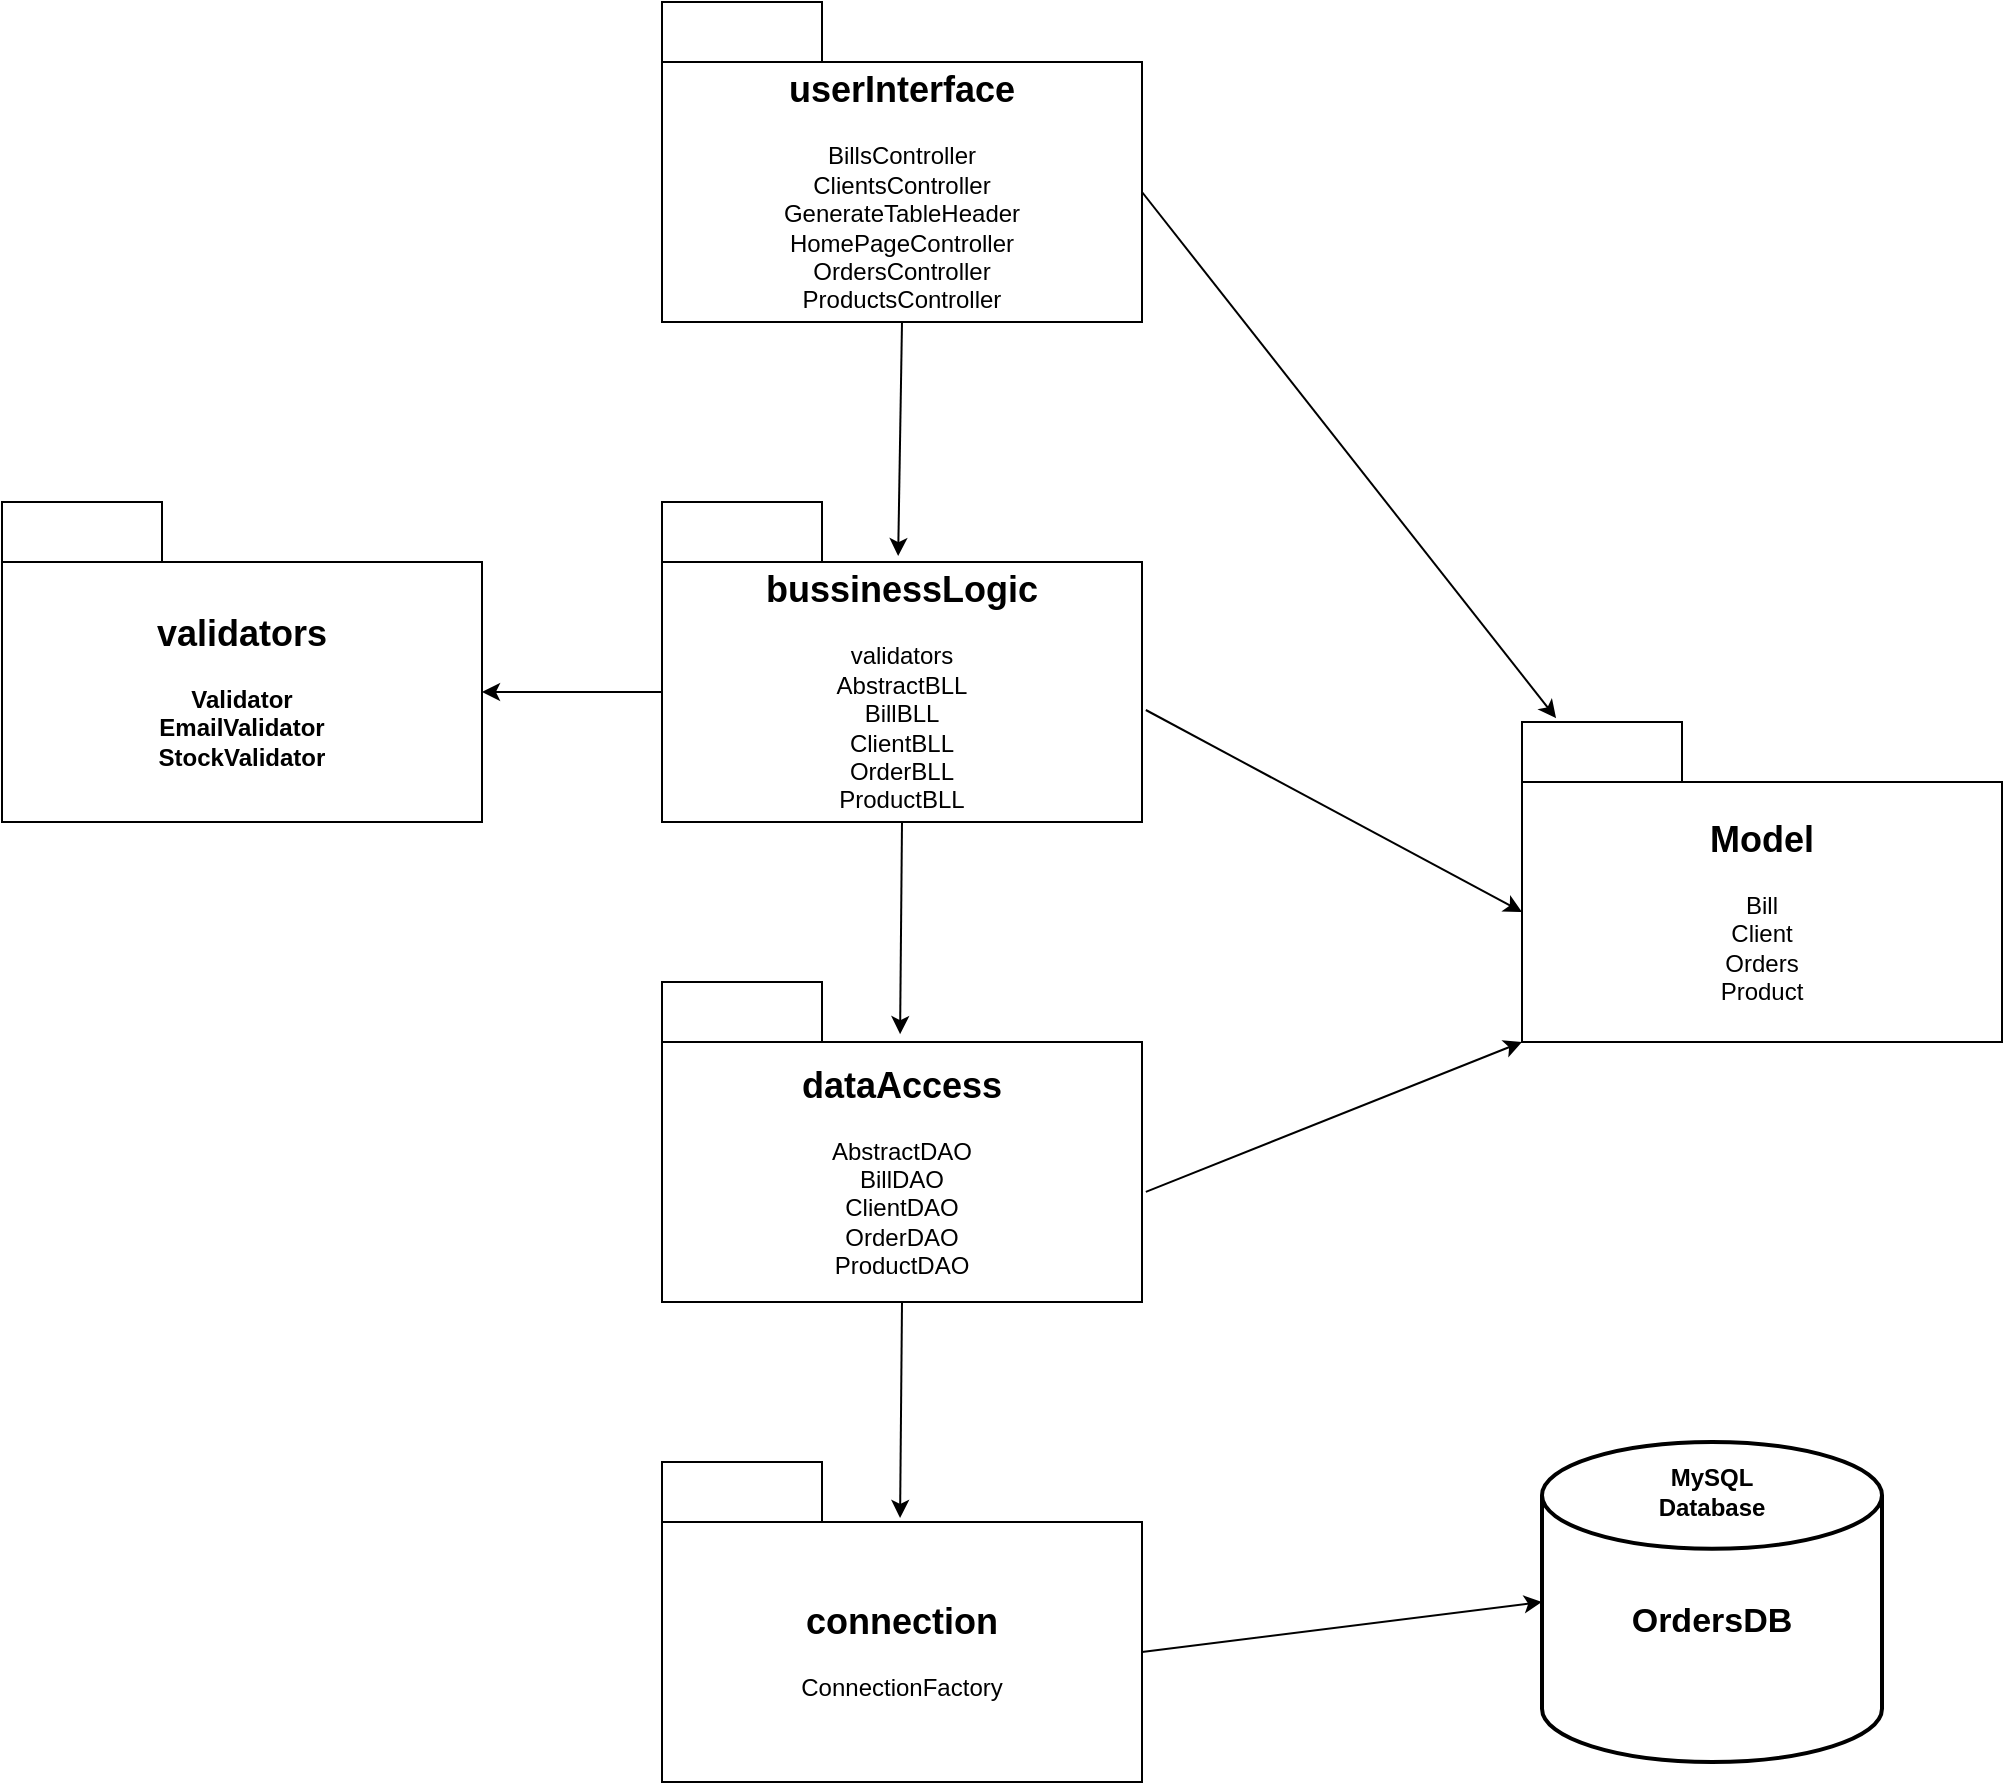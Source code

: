 <mxfile version="26.2.13">
  <diagram name="Page-1" id="OZ5GAC9Gj8W-tU-rbzx3">
    <mxGraphModel dx="2890" dy="1119" grid="1" gridSize="10" guides="1" tooltips="1" connect="1" arrows="1" fold="1" page="1" pageScale="1" pageWidth="850" pageHeight="1100" math="0" shadow="0">
      <root>
        <mxCell id="0" />
        <mxCell id="1" parent="0" />
        <mxCell id="ykug7aBot2bEFEjnG38t-1" value="&lt;span style=&quot;font-size: 18px;&quot;&gt;userInterface&lt;/span&gt;&lt;br&gt;&lt;div&gt;&lt;br&gt;&lt;/div&gt;&lt;div&gt;&lt;span style=&quot;font-weight: 400;&quot;&gt;BillsController&lt;/span&gt;&lt;/div&gt;&lt;div&gt;&lt;span style=&quot;font-weight: 400;&quot;&gt;ClientsController&lt;/span&gt;&lt;/div&gt;&lt;div&gt;&lt;span style=&quot;font-weight: 400;&quot;&gt;GenerateTableHeader&lt;/span&gt;&lt;/div&gt;&lt;div&gt;&lt;span style=&quot;font-weight: 400;&quot;&gt;HomePageController&lt;/span&gt;&lt;/div&gt;&lt;div&gt;&lt;span style=&quot;font-weight: 400;&quot;&gt;OrdersController&lt;/span&gt;&lt;/div&gt;&lt;div&gt;&lt;span style=&quot;font-weight: 400;&quot;&gt;ProductsController&lt;/span&gt;&lt;/div&gt;" style="shape=folder;fontStyle=1;tabWidth=80;tabHeight=30;tabPosition=left;html=1;boundedLbl=1;whiteSpace=wrap;" vertex="1" parent="1">
          <mxGeometry x="120" y="80" width="240" height="160" as="geometry" />
        </mxCell>
        <mxCell id="ykug7aBot2bEFEjnG38t-2" value="&lt;font style=&quot;font-size: 18px;&quot;&gt;bussinessLogic&lt;/font&gt;&lt;div&gt;&lt;br&gt;&lt;/div&gt;&lt;div&gt;&lt;span style=&quot;font-weight: normal;&quot;&gt;validators&lt;/span&gt;&lt;/div&gt;&lt;div&gt;&lt;span style=&quot;font-weight: normal;&quot;&gt;AbstractBLL&lt;/span&gt;&lt;/div&gt;&lt;div&gt;&lt;span style=&quot;font-weight: normal;&quot;&gt;BillBLL&lt;/span&gt;&lt;/div&gt;&lt;div&gt;&lt;span style=&quot;font-weight: normal;&quot;&gt;ClientBLL&lt;/span&gt;&lt;/div&gt;&lt;div&gt;&lt;span style=&quot;font-weight: 400;&quot;&gt;OrderBLL&lt;/span&gt;&lt;/div&gt;&lt;div&gt;&lt;span style=&quot;font-weight: 400;&quot;&gt;ProductBLL&lt;/span&gt;&lt;/div&gt;" style="shape=folder;fontStyle=1;tabWidth=80;tabHeight=30;tabPosition=left;html=1;boundedLbl=1;whiteSpace=wrap;" vertex="1" parent="1">
          <mxGeometry x="120" y="330" width="240" height="160" as="geometry" />
        </mxCell>
        <mxCell id="ykug7aBot2bEFEjnG38t-3" value="&lt;font style=&quot;font-size: 18px;&quot;&gt;dataAccess&lt;/font&gt;&lt;div&gt;&lt;br&gt;&lt;/div&gt;&lt;div&gt;&lt;span style=&quot;font-weight: normal; background-color: transparent; color: light-dark(rgb(0, 0, 0), rgb(255, 255, 255));&quot;&gt;AbstractDAO&lt;/span&gt;&lt;/div&gt;&lt;div&gt;&lt;span style=&quot;font-weight: normal; background-color: transparent; color: light-dark(rgb(0, 0, 0), rgb(255, 255, 255));&quot;&gt;BillDAO&lt;/span&gt;&lt;/div&gt;&lt;div&gt;&lt;span style=&quot;font-weight: normal; background-color: transparent; color: light-dark(rgb(0, 0, 0), rgb(255, 255, 255));&quot;&gt;ClientDAO&lt;/span&gt;&lt;/div&gt;&lt;div&gt;&lt;span style=&quot;font-weight: 400;&quot;&gt;OrderDAO&lt;/span&gt;&lt;/div&gt;&lt;div&gt;&lt;span style=&quot;font-weight: 400;&quot;&gt;ProductDAO&lt;/span&gt;&lt;/div&gt;" style="shape=folder;fontStyle=1;tabWidth=80;tabHeight=30;tabPosition=left;html=1;boundedLbl=1;whiteSpace=wrap;" vertex="1" parent="1">
          <mxGeometry x="120" y="570" width="240" height="160" as="geometry" />
        </mxCell>
        <mxCell id="ykug7aBot2bEFEjnG38t-4" value="&lt;font style=&quot;font-size: 18px;&quot;&gt;connection&lt;/font&gt;&lt;div&gt;&lt;br&gt;&lt;/div&gt;&lt;div&gt;&lt;span style=&quot;font-weight: 400;&quot;&gt;ConnectionFactory&lt;/span&gt;&lt;/div&gt;" style="shape=folder;fontStyle=1;tabWidth=80;tabHeight=30;tabPosition=left;html=1;boundedLbl=1;whiteSpace=wrap;" vertex="1" parent="1">
          <mxGeometry x="120" y="810" width="240" height="160" as="geometry" />
        </mxCell>
        <mxCell id="ykug7aBot2bEFEjnG38t-5" value="&lt;font style=&quot;font-size: 18px;&quot;&gt;Model&lt;/font&gt;&lt;div&gt;&lt;br&gt;&lt;/div&gt;&lt;div&gt;&lt;span style=&quot;font-weight: normal;&quot;&gt;Bill&lt;/span&gt;&lt;/div&gt;&lt;div&gt;&lt;span style=&quot;font-weight: normal;&quot;&gt;Client&lt;/span&gt;&lt;/div&gt;&lt;div&gt;&lt;span style=&quot;font-weight: normal;&quot;&gt;Orders&lt;/span&gt;&lt;/div&gt;&lt;div&gt;&lt;span style=&quot;font-weight: normal;&quot;&gt;Product&lt;/span&gt;&lt;/div&gt;" style="shape=folder;fontStyle=1;tabWidth=80;tabHeight=30;tabPosition=left;html=1;boundedLbl=1;whiteSpace=wrap;" vertex="1" parent="1">
          <mxGeometry x="550" y="440" width="240" height="160" as="geometry" />
        </mxCell>
        <mxCell id="ykug7aBot2bEFEjnG38t-6" value="" style="strokeWidth=2;html=1;shape=mxgraph.flowchart.database;whiteSpace=wrap;" vertex="1" parent="1">
          <mxGeometry x="560" y="800" width="170" height="160" as="geometry" />
        </mxCell>
        <mxCell id="ykug7aBot2bEFEjnG38t-7" value="&lt;b&gt;MySQL&lt;/b&gt;&lt;div&gt;&lt;b&gt;Database&lt;/b&gt;&lt;/div&gt;" style="text;html=1;align=center;verticalAlign=middle;whiteSpace=wrap;rounded=0;" vertex="1" parent="1">
          <mxGeometry x="615" y="810" width="60" height="30" as="geometry" />
        </mxCell>
        <mxCell id="ykug7aBot2bEFEjnG38t-8" value="&lt;b&gt;&lt;font style=&quot;font-size: 17px;&quot;&gt;OrdersDB&lt;/font&gt;&lt;/b&gt;" style="text;html=1;align=center;verticalAlign=middle;whiteSpace=wrap;rounded=0;" vertex="1" parent="1">
          <mxGeometry x="615" y="875" width="60" height="30" as="geometry" />
        </mxCell>
        <mxCell id="ykug7aBot2bEFEjnG38t-9" value="" style="endArrow=classic;html=1;rounded=0;exitX=0.5;exitY=1;exitDx=0;exitDy=0;exitPerimeter=0;entryX=0.492;entryY=0.169;entryDx=0;entryDy=0;entryPerimeter=0;" edge="1" parent="1" source="ykug7aBot2bEFEjnG38t-1" target="ykug7aBot2bEFEjnG38t-2">
          <mxGeometry width="50" height="50" relative="1" as="geometry">
            <mxPoint x="400" y="420" as="sourcePoint" />
            <mxPoint x="240" y="350" as="targetPoint" />
          </mxGeometry>
        </mxCell>
        <mxCell id="ykug7aBot2bEFEjnG38t-10" value="" style="endArrow=classic;html=1;rounded=0;exitX=0.5;exitY=1;exitDx=0;exitDy=0;exitPerimeter=0;entryX=0.496;entryY=0.163;entryDx=0;entryDy=0;entryPerimeter=0;" edge="1" parent="1" source="ykug7aBot2bEFEjnG38t-2" target="ykug7aBot2bEFEjnG38t-3">
          <mxGeometry width="50" height="50" relative="1" as="geometry">
            <mxPoint x="400" y="420" as="sourcePoint" />
            <mxPoint x="450" y="370" as="targetPoint" />
          </mxGeometry>
        </mxCell>
        <mxCell id="ykug7aBot2bEFEjnG38t-11" value="" style="endArrow=classic;html=1;rounded=0;exitX=0.5;exitY=1;exitDx=0;exitDy=0;exitPerimeter=0;entryX=0.496;entryY=0.175;entryDx=0;entryDy=0;entryPerimeter=0;" edge="1" parent="1" source="ykug7aBot2bEFEjnG38t-3" target="ykug7aBot2bEFEjnG38t-4">
          <mxGeometry width="50" height="50" relative="1" as="geometry">
            <mxPoint x="400" y="620" as="sourcePoint" />
            <mxPoint x="450" y="570" as="targetPoint" />
          </mxGeometry>
        </mxCell>
        <mxCell id="ykug7aBot2bEFEjnG38t-12" value="" style="endArrow=classic;html=1;rounded=0;exitX=0;exitY=0;exitDx=240;exitDy=95;exitPerimeter=0;entryX=0;entryY=0.5;entryDx=0;entryDy=0;entryPerimeter=0;" edge="1" parent="1" source="ykug7aBot2bEFEjnG38t-4" target="ykug7aBot2bEFEjnG38t-6">
          <mxGeometry width="50" height="50" relative="1" as="geometry">
            <mxPoint x="400" y="620" as="sourcePoint" />
            <mxPoint x="450" y="570" as="targetPoint" />
          </mxGeometry>
        </mxCell>
        <mxCell id="ykug7aBot2bEFEjnG38t-13" value="" style="endArrow=classic;html=1;rounded=0;exitX=0;exitY=0;exitDx=240;exitDy=95;exitPerimeter=0;entryX=0.071;entryY=-0.012;entryDx=0;entryDy=0;entryPerimeter=0;" edge="1" parent="1" source="ykug7aBot2bEFEjnG38t-1" target="ykug7aBot2bEFEjnG38t-5">
          <mxGeometry width="50" height="50" relative="1" as="geometry">
            <mxPoint x="400" y="420" as="sourcePoint" />
            <mxPoint x="450" y="370" as="targetPoint" />
          </mxGeometry>
        </mxCell>
        <mxCell id="ykug7aBot2bEFEjnG38t-14" value="" style="endArrow=classic;html=1;rounded=0;exitX=1.008;exitY=0.65;exitDx=0;exitDy=0;exitPerimeter=0;entryX=0;entryY=0;entryDx=0;entryDy=95;entryPerimeter=0;" edge="1" parent="1" source="ykug7aBot2bEFEjnG38t-2" target="ykug7aBot2bEFEjnG38t-5">
          <mxGeometry width="50" height="50" relative="1" as="geometry">
            <mxPoint x="400" y="420" as="sourcePoint" />
            <mxPoint x="450" y="370" as="targetPoint" />
          </mxGeometry>
        </mxCell>
        <mxCell id="ykug7aBot2bEFEjnG38t-15" value="" style="endArrow=classic;html=1;rounded=0;exitX=1.008;exitY=0.656;exitDx=0;exitDy=0;exitPerimeter=0;entryX=0;entryY=0;entryDx=0;entryDy=160;entryPerimeter=0;" edge="1" parent="1" source="ykug7aBot2bEFEjnG38t-3" target="ykug7aBot2bEFEjnG38t-5">
          <mxGeometry width="50" height="50" relative="1" as="geometry">
            <mxPoint x="400" y="420" as="sourcePoint" />
            <mxPoint x="450" y="370" as="targetPoint" />
          </mxGeometry>
        </mxCell>
        <mxCell id="ykug7aBot2bEFEjnG38t-16" value="&lt;font style=&quot;font-size: 18px;&quot;&gt;validators&lt;/font&gt;&lt;div&gt;&lt;br&gt;&lt;/div&gt;&lt;div&gt;Validator&lt;/div&gt;&lt;div&gt;EmailValidator&lt;/div&gt;&lt;div&gt;StockValidator&lt;/div&gt;" style="shape=folder;fontStyle=1;tabWidth=80;tabHeight=30;tabPosition=left;html=1;boundedLbl=1;whiteSpace=wrap;" vertex="1" parent="1">
          <mxGeometry x="-210" y="330" width="240" height="160" as="geometry" />
        </mxCell>
        <mxCell id="ykug7aBot2bEFEjnG38t-17" value="" style="endArrow=classic;html=1;rounded=0;exitX=0;exitY=0;exitDx=0;exitDy=95;exitPerimeter=0;entryX=0;entryY=0;entryDx=240;entryDy=95;entryPerimeter=0;" edge="1" parent="1" source="ykug7aBot2bEFEjnG38t-2" target="ykug7aBot2bEFEjnG38t-16">
          <mxGeometry width="50" height="50" relative="1" as="geometry">
            <mxPoint x="400" y="520" as="sourcePoint" />
            <mxPoint x="450" y="470" as="targetPoint" />
          </mxGeometry>
        </mxCell>
      </root>
    </mxGraphModel>
  </diagram>
</mxfile>
